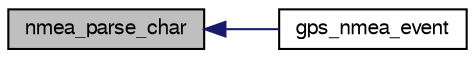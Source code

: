 digraph "nmea_parse_char"
{
  edge [fontname="FreeSans",fontsize="10",labelfontname="FreeSans",labelfontsize="10"];
  node [fontname="FreeSans",fontsize="10",shape=record];
  rankdir="LR";
  Node1 [label="nmea_parse_char",height=0.2,width=0.4,color="black", fillcolor="grey75", style="filled", fontcolor="black"];
  Node1 -> Node2 [dir="back",color="midnightblue",fontsize="10",style="solid",fontname="FreeSans"];
  Node2 [label="gps_nmea_event",height=0.2,width=0.4,color="black", fillcolor="white", style="filled",URL="$gps__nmea_8h.html#a9c374269a14c7e2a806a594c9f9ec9ff"];
}
